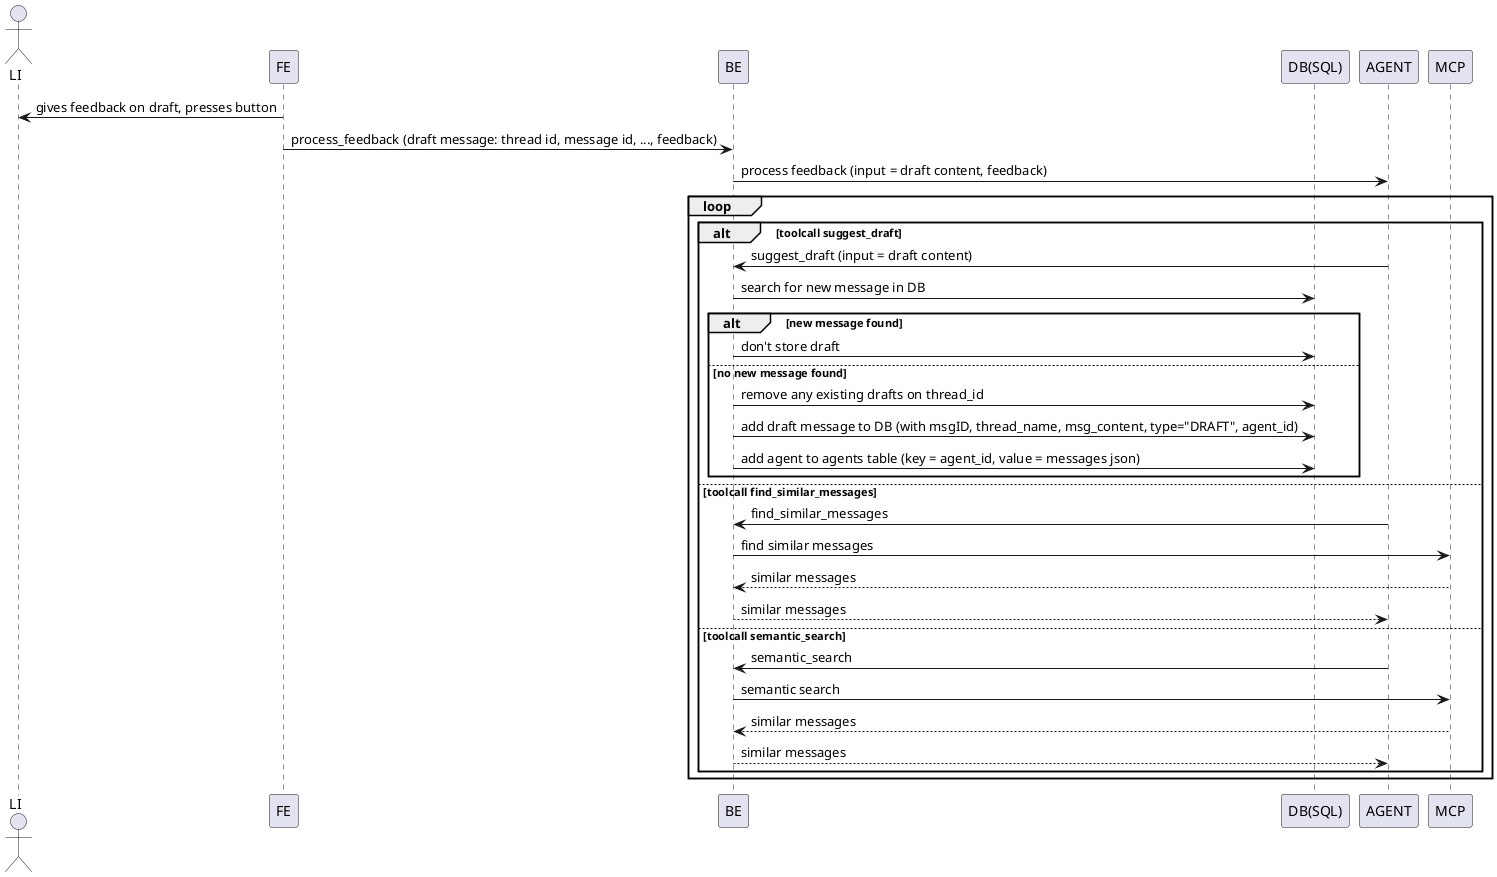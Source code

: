 @startuml
actor LI
participant FE
participant BE
participant DB as "DB(SQL)"
participant AGENT
participant MCP

LI <- FE: gives feedback on draft, presses button
FE -> BE: process_feedback (draft message: thread id, message id, ..., feedback)
BE -> AGENT: process feedback (input = draft content, feedback)
loop 
    alt toolcall suggest_draft
        AGENT -> BE: suggest_draft (input = draft content)
        BE -> DB: search for new message in DB
        alt new message found
            BE -> DB: don't store draft
        else no new message found
            BE -> DB: remove any existing drafts on thread_id
            BE -> DB: add draft message to DB (with msgID, thread_name, msg_content, type="DRAFT", agent_id)
            BE -> DB: add agent to agents table (key = agent_id, value = messages json)
        end
    else toolcall find_similar_messages
        AGENT -> BE: find_similar_messages
        BE -> MCP: find similar messages
        MCP --> BE: similar messages
        BE --> AGENT: similar messages
    else toolcall semantic_search
        AGENT -> BE: semantic_search
        BE -> MCP: semantic search
        MCP --> BE: similar messages
        BE --> AGENT: similar messages
    end
end
@enduml
